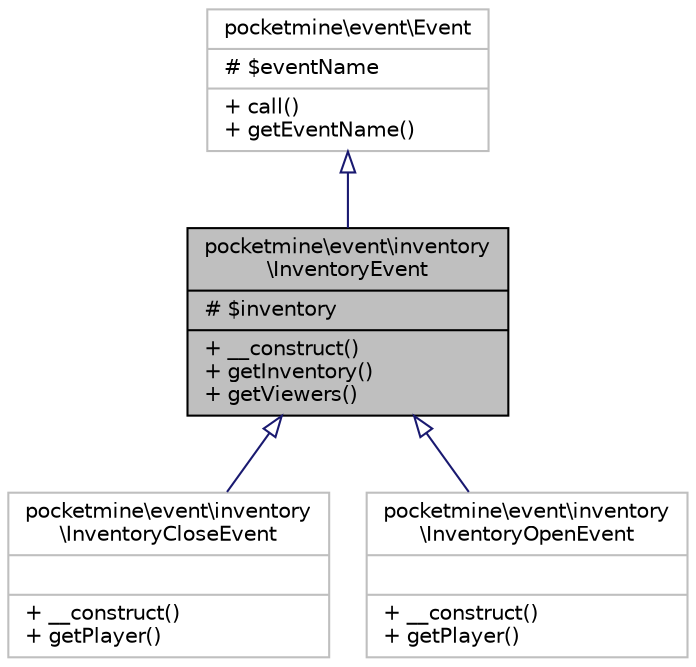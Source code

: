 digraph "pocketmine\event\inventory\InventoryEvent"
{
 // INTERACTIVE_SVG=YES
 // LATEX_PDF_SIZE
  edge [fontname="Helvetica",fontsize="10",labelfontname="Helvetica",labelfontsize="10"];
  node [fontname="Helvetica",fontsize="10",shape=record];
  Node1 [label="{pocketmine\\event\\inventory\l\\InventoryEvent\n|# $inventory\l|+ __construct()\l+ getInventory()\l+ getViewers()\l}",height=0.2,width=0.4,color="black", fillcolor="grey75", style="filled", fontcolor="black",tooltip=" "];
  Node2 -> Node1 [dir="back",color="midnightblue",fontsize="10",style="solid",arrowtail="onormal",fontname="Helvetica"];
  Node2 [label="{pocketmine\\event\\Event\n|# $eventName\l|+ call()\l+ getEventName()\l}",height=0.2,width=0.4,color="grey75", fillcolor="white", style="filled",URL="$d1/d2f/classpocketmine_1_1event_1_1_event.html",tooltip=" "];
  Node1 -> Node3 [dir="back",color="midnightblue",fontsize="10",style="solid",arrowtail="onormal",fontname="Helvetica"];
  Node3 [label="{pocketmine\\event\\inventory\l\\InventoryCloseEvent\n||+ __construct()\l+ getPlayer()\l}",height=0.2,width=0.4,color="grey75", fillcolor="white", style="filled",URL="$df/dbc/classpocketmine_1_1event_1_1inventory_1_1_inventory_close_event.html",tooltip=" "];
  Node1 -> Node4 [dir="back",color="midnightblue",fontsize="10",style="solid",arrowtail="onormal",fontname="Helvetica"];
  Node4 [label="{pocketmine\\event\\inventory\l\\InventoryOpenEvent\n||+ __construct()\l+ getPlayer()\l}",height=0.2,width=0.4,color="grey75", fillcolor="white", style="filled",URL="$db/da4/classpocketmine_1_1event_1_1inventory_1_1_inventory_open_event.html",tooltip=" "];
}
